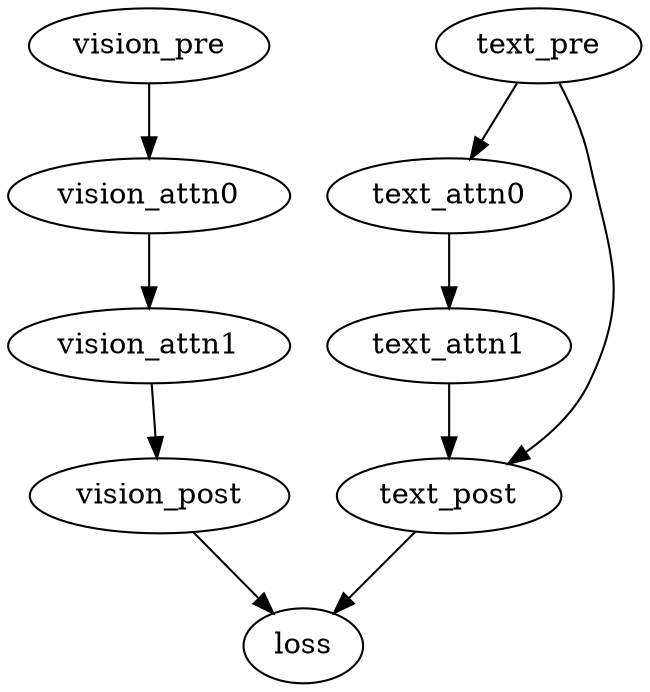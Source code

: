 digraph ViT_16_L_tiny {
    0 [label="vision_pre"];
    1 [label="vision_attn0"];
    2 [label="vision_attn1"];
    3 [label="vision_post"];
    4 [label="text_pre"];
    5 [label="text_attn0"];
    6 [label="text_attn1"];
    7 [label="text_post"];
    8 [label="loss"];
    0 -> 1 [map_out_in="0_0"];
    1 -> 2 [map_out_in="0_0"];
    2 -> 3 [map_out_in="0_0"];
    3 -> 8 [map_out_in="0_0"];
    4 -> 5 [map_out_in="0_0,1_1"];
    4 -> 7 [map_out_in="2_0"];
    5 -> 6 [map_out_in="0_0,1_1"];
    6 -> 7 [map_out_in="0_1"];
    7 -> 8 [map_out_in="0_1,1_2"];
}